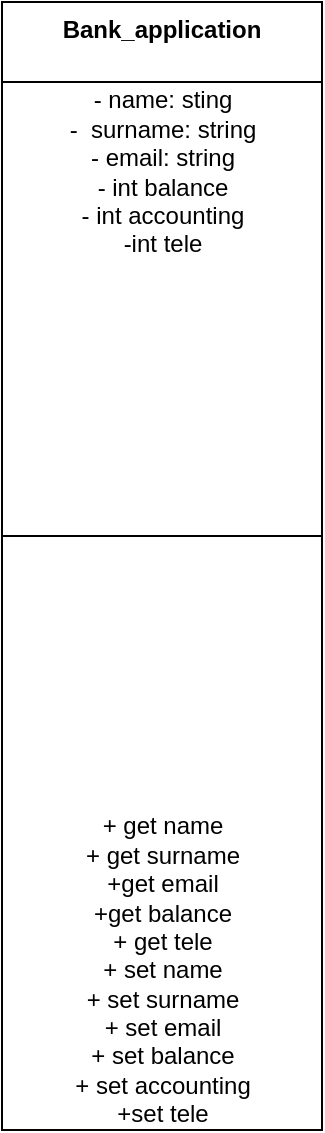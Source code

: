 <mxfile version="14.7.1" type="device"><diagram id="4-aezaLXtLq9xmcV9PP1" name="Page-1"><mxGraphModel dx="925" dy="584" grid="1" gridSize="10" guides="1" tooltips="1" connect="1" arrows="1" fold="1" page="1" pageScale="1" pageWidth="850" pageHeight="1100" math="0" shadow="0"><root><mxCell id="0"/><mxCell id="1" parent="0"/><mxCell id="EjlWKJIV4U4dn2za_QD3-6" value="Bank_application" style="swimlane;fontStyle=1;align=center;verticalAlign=top;childLayout=stackLayout;horizontal=1;startSize=40;horizontalStack=0;resizeParent=1;resizeParentMax=0;resizeLast=0;collapsible=1;marginBottom=0;" vertex="1" parent="1"><mxGeometry x="270" y="80" width="160" height="564" as="geometry"/></mxCell><mxCell id="EjlWKJIV4U4dn2za_QD3-15" value="- name: sting&lt;br&gt;-&amp;nbsp; surname: string&lt;br&gt;- email: string&lt;br&gt;- int balance&lt;br&gt;- int accounting&lt;br&gt;-int tele" style="text;html=1;align=center;verticalAlign=middle;resizable=0;points=[];autosize=1;strokeColor=none;" vertex="1" parent="EjlWKJIV4U4dn2za_QD3-6"><mxGeometry y="40" width="160" height="90" as="geometry"/></mxCell><mxCell id="EjlWKJIV4U4dn2za_QD3-8" value="" style="line;strokeWidth=1;fillColor=none;align=left;verticalAlign=middle;spacingTop=-1;spacingLeft=3;spacingRight=3;rotatable=0;labelPosition=right;points=[];portConstraint=eastwest;" vertex="1" parent="EjlWKJIV4U4dn2za_QD3-6"><mxGeometry y="130" width="160" height="274" as="geometry"/></mxCell><mxCell id="EjlWKJIV4U4dn2za_QD3-16" value="+ get name&lt;br&gt;+ get surname&lt;br&gt;+get email&lt;br&gt;+get balance&lt;br&gt;+ get tele&lt;br&gt;+ set name&lt;br&gt;+ set surname&lt;br&gt;+ set email&lt;br&gt;+ set balance&lt;br&gt;+ set accounting&lt;br&gt;+set tele&lt;br&gt;" style="text;html=1;align=center;verticalAlign=middle;resizable=0;points=[];autosize=1;strokeColor=none;" vertex="1" parent="EjlWKJIV4U4dn2za_QD3-6"><mxGeometry y="404" width="160" height="160" as="geometry"/></mxCell></root></mxGraphModel></diagram></mxfile>